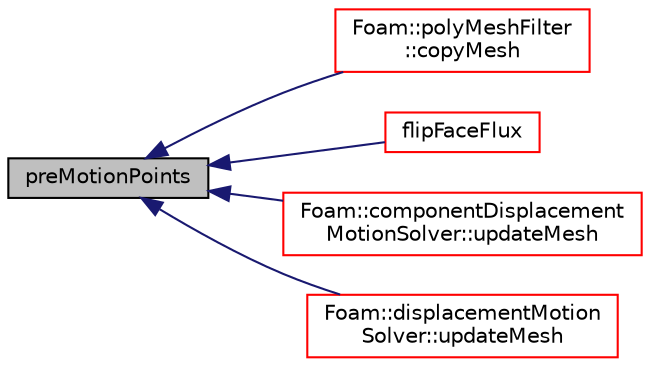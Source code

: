 digraph "preMotionPoints"
{
  bgcolor="transparent";
  edge [fontname="Helvetica",fontsize="10",labelfontname="Helvetica",labelfontsize="10"];
  node [fontname="Helvetica",fontsize="10",shape=record];
  rankdir="LR";
  Node1 [label="preMotionPoints",height=0.2,width=0.4,color="black", fillcolor="grey75", style="filled", fontcolor="black"];
  Node1 -> Node2 [dir="back",color="midnightblue",fontsize="10",style="solid",fontname="Helvetica"];
  Node2 [label="Foam::polyMeshFilter\l::copyMesh",height=0.2,width=0.4,color="red",URL="$a01956.html#a6d46f578539dd45f89a6ea89738c75b5",tooltip="Return a copy of an fvMesh. "];
  Node1 -> Node3 [dir="back",color="midnightblue",fontsize="10",style="solid",fontname="Helvetica"];
  Node3 [label="flipFaceFlux",height=0.2,width=0.4,color="red",URL="$a01460.html#aadef79022fb4f930763668cbf17c9564",tooltip="Map of flipped face flux faces. "];
  Node1 -> Node4 [dir="back",color="midnightblue",fontsize="10",style="solid",fontname="Helvetica"];
  Node4 [label="Foam::componentDisplacement\lMotionSolver::updateMesh",height=0.2,width=0.4,color="red",URL="$a00328.html#ad57565956fd4064299f4bd3c4eebb1d4",tooltip="Update local data for topology changes. "];
  Node1 -> Node5 [dir="back",color="midnightblue",fontsize="10",style="solid",fontname="Helvetica"];
  Node5 [label="Foam::displacementMotion\lSolver::updateMesh",height=0.2,width=0.4,color="red",URL="$a00559.html#ad57565956fd4064299f4bd3c4eebb1d4",tooltip="Update local data for topology changes. "];
}
